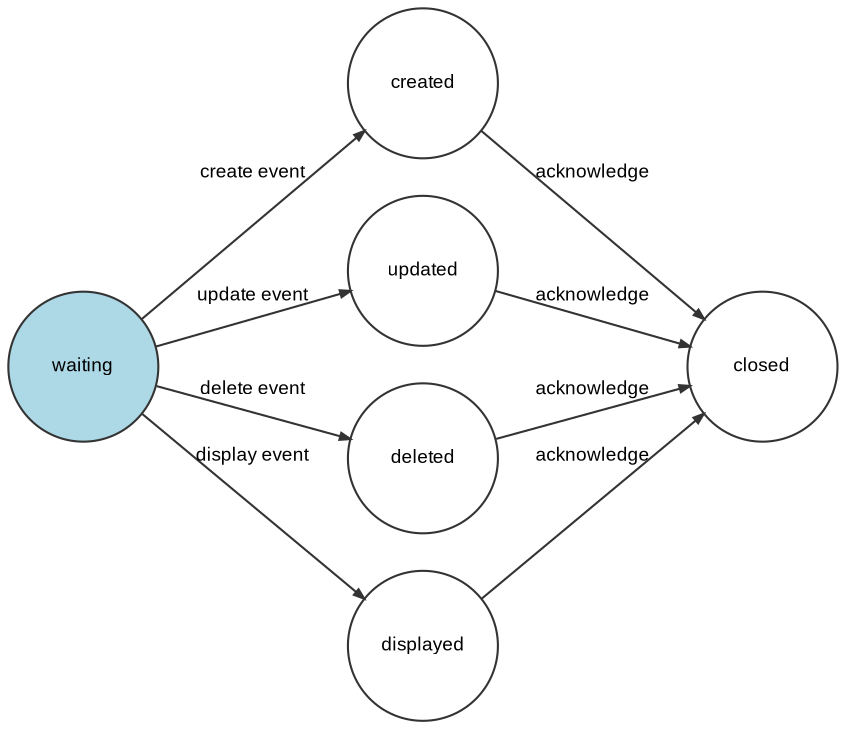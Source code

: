 digraph workflow {
  ratio="compress" rankdir="LR"
  node [fontsize="9" fontname="Arial" color="#333333" fillcolor="lightblue" fixedsize="false" width="1" href="/"];
  edge [fontsize="9" fontname="Arial" color="#333333" arrowhead="normal" arrowsize="0.5" href="/"];

  place_12625ba3c14eddfc43fddb76cbc069528cec8b7f [label="waiting", shape=circle style="filled" href="/bermuda/index.php?module=workflow&type=user&func=test&workflow=hook_sample&place=waiting"];
  place_21c50805b553b7a40e48394a5d77d442587ddee2 [label="created", shape=circle href="/bermuda/index.php?module=workflow&type=user&func=test&workflow=hook_sample&place=created"];
  place_13a1891af75c642306a6b695377d16e4a91f0e1b [label="updated", shape=circle href="/bermuda/index.php?module=workflow&type=user&func=test&workflow=hook_sample&place=updated"];
  place_b639f5cc719831458c83999303237e8499c0cabe [label="deleted", shape=circle href="/bermuda/index.php?module=workflow&type=user&func=test&workflow=hook_sample&place=deleted"];
  place_cf9711ca06b31cb9cac3bc15bdc04bcbce3ced03 [label="displayed", shape=circle href="/bermuda/index.php?module=workflow&type=user&func=test&workflow=hook_sample&place=displayed"];
  place_ea88fbaa99b73225752e2ef67593f775848160ad [label="closed", shape=circle href="/bermuda/index.php?module=workflow&type=user&func=test&workflow=hook_sample&place=closed"];
  place_12625ba3c14eddfc43fddb76cbc069528cec8b7f -> place_21c50805b553b7a40e48394a5d77d442587ddee2 [label="create event" style="solid" href="/bermuda/index.php?module=workflow&type=user&func=test&workflow=hook_sample&transition=create event"];
  place_12625ba3c14eddfc43fddb76cbc069528cec8b7f -> place_13a1891af75c642306a6b695377d16e4a91f0e1b [label="update event" style="solid" href="/bermuda/index.php?module=workflow&type=user&func=test&workflow=hook_sample&transition=update event"];
  place_12625ba3c14eddfc43fddb76cbc069528cec8b7f -> place_b639f5cc719831458c83999303237e8499c0cabe [label="delete event" style="solid" href="/bermuda/index.php?module=workflow&type=user&func=test&workflow=hook_sample&transition=delete event"];
  place_12625ba3c14eddfc43fddb76cbc069528cec8b7f -> place_cf9711ca06b31cb9cac3bc15bdc04bcbce3ced03 [label="display event" style="solid" href="/bermuda/index.php?module=workflow&type=user&func=test&workflow=hook_sample&transition=display event"];
  place_21c50805b553b7a40e48394a5d77d442587ddee2 -> place_ea88fbaa99b73225752e2ef67593f775848160ad [label="acknowledge" style="solid" href="/bermuda/index.php?module=workflow&type=user&func=test&workflow=hook_sample&transition=acknowledge"];
  place_13a1891af75c642306a6b695377d16e4a91f0e1b -> place_ea88fbaa99b73225752e2ef67593f775848160ad [label="acknowledge" style="solid" href="/bermuda/index.php?module=workflow&type=user&func=test&workflow=hook_sample&transition=acknowledge"];
  place_b639f5cc719831458c83999303237e8499c0cabe -> place_ea88fbaa99b73225752e2ef67593f775848160ad [label="acknowledge" style="solid" href="/bermuda/index.php?module=workflow&type=user&func=test&workflow=hook_sample&transition=acknowledge"];
  place_cf9711ca06b31cb9cac3bc15bdc04bcbce3ced03 -> place_ea88fbaa99b73225752e2ef67593f775848160ad [label="acknowledge" style="solid" href="/bermuda/index.php?module=workflow&type=user&func=test&workflow=hook_sample&transition=acknowledge"];
}
